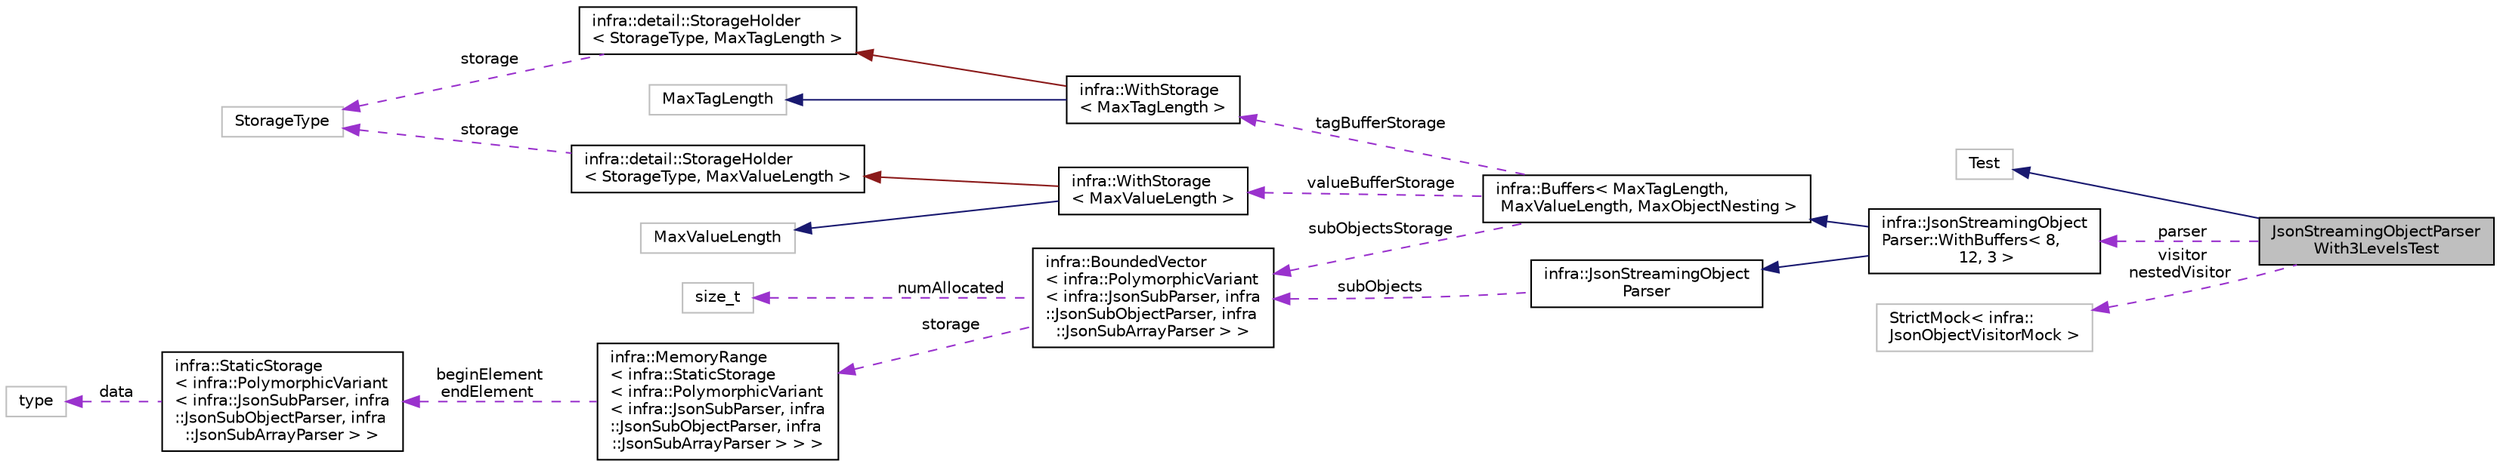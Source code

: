 digraph "JsonStreamingObjectParserWith3LevelsTest"
{
 // INTERACTIVE_SVG=YES
  edge [fontname="Helvetica",fontsize="10",labelfontname="Helvetica",labelfontsize="10"];
  node [fontname="Helvetica",fontsize="10",shape=record];
  rankdir="LR";
  Node2 [label="JsonStreamingObjectParser\lWith3LevelsTest",height=0.2,width=0.4,color="black", fillcolor="grey75", style="filled", fontcolor="black"];
  Node3 -> Node2 [dir="back",color="midnightblue",fontsize="10",style="solid",fontname="Helvetica"];
  Node3 [label="Test",height=0.2,width=0.4,color="grey75", fillcolor="white", style="filled"];
  Node4 -> Node2 [dir="back",color="darkorchid3",fontsize="10",style="dashed",label=" parser" ,fontname="Helvetica"];
  Node4 [label="infra::JsonStreamingObject\lParser::WithBuffers\< 8,\l 12, 3 \>",height=0.2,width=0.4,color="black", fillcolor="white", style="filled",URL="$d9/de6/structinfra_1_1_json_streaming_object_parser_1_1_with_buffers.html"];
  Node5 -> Node4 [dir="back",color="midnightblue",fontsize="10",style="solid",fontname="Helvetica"];
  Node5 [label="infra::Buffers\< MaxTagLength,\l MaxValueLength, MaxObjectNesting \>",height=0.2,width=0.4,color="black", fillcolor="white", style="filled",URL="$dd/def/structinfra_1_1_buffers.html"];
  Node6 -> Node5 [dir="back",color="darkorchid3",fontsize="10",style="dashed",label=" valueBufferStorage" ,fontname="Helvetica"];
  Node6 [label="infra::WithStorage\l\< MaxValueLength \>",height=0.2,width=0.4,color="black", fillcolor="white", style="filled",URL="$d2/d40/classinfra_1_1_with_storage.html"];
  Node7 -> Node6 [dir="back",color="firebrick4",fontsize="10",style="solid",fontname="Helvetica"];
  Node7 [label="infra::detail::StorageHolder\l\< StorageType, MaxValueLength \>",height=0.2,width=0.4,color="black", fillcolor="white", style="filled",URL="$d9/d00/classinfra_1_1detail_1_1_storage_holder.html"];
  Node8 -> Node7 [dir="back",color="darkorchid3",fontsize="10",style="dashed",label=" storage" ,fontname="Helvetica"];
  Node8 [label="StorageType",height=0.2,width=0.4,color="grey75", fillcolor="white", style="filled"];
  Node9 -> Node6 [dir="back",color="midnightblue",fontsize="10",style="solid",fontname="Helvetica"];
  Node9 [label="MaxValueLength",height=0.2,width=0.4,color="grey75", fillcolor="white", style="filled"];
  Node10 -> Node5 [dir="back",color="darkorchid3",fontsize="10",style="dashed",label=" subObjectsStorage" ,fontname="Helvetica"];
  Node10 [label="infra::BoundedVector\l\< infra::PolymorphicVariant\l\< infra::JsonSubParser, infra\l::JsonSubObjectParser, infra\l::JsonSubArrayParser \> \>",height=0.2,width=0.4,color="black", fillcolor="white", style="filled",URL="$dc/de7/classinfra_1_1_bounded_vector.html"];
  Node11 -> Node10 [dir="back",color="darkorchid3",fontsize="10",style="dashed",label=" storage" ,fontname="Helvetica"];
  Node11 [label="infra::MemoryRange\l\< infra::StaticStorage\l\< infra::PolymorphicVariant\l\< infra::JsonSubParser, infra\l::JsonSubObjectParser, infra\l::JsonSubArrayParser \> \> \>",height=0.2,width=0.4,color="black", fillcolor="white", style="filled",URL="$d0/d6d/classinfra_1_1_memory_range.html"];
  Node12 -> Node11 [dir="back",color="darkorchid3",fontsize="10",style="dashed",label=" beginElement\nendElement" ,fontname="Helvetica"];
  Node12 [label="infra::StaticStorage\l\< infra::PolymorphicVariant\l\< infra::JsonSubParser, infra\l::JsonSubObjectParser, infra\l::JsonSubArrayParser \> \>",height=0.2,width=0.4,color="black", fillcolor="white", style="filled",URL="$d0/d8c/classinfra_1_1_static_storage.html"];
  Node13 -> Node12 [dir="back",color="darkorchid3",fontsize="10",style="dashed",label=" data" ,fontname="Helvetica"];
  Node13 [label="type",height=0.2,width=0.4,color="grey75", fillcolor="white", style="filled"];
  Node14 -> Node10 [dir="back",color="darkorchid3",fontsize="10",style="dashed",label=" numAllocated" ,fontname="Helvetica"];
  Node14 [label="size_t",height=0.2,width=0.4,color="grey75", fillcolor="white", style="filled"];
  Node15 -> Node5 [dir="back",color="darkorchid3",fontsize="10",style="dashed",label=" tagBufferStorage" ,fontname="Helvetica"];
  Node15 [label="infra::WithStorage\l\< MaxTagLength \>",height=0.2,width=0.4,color="black", fillcolor="white", style="filled",URL="$d2/d40/classinfra_1_1_with_storage.html"];
  Node16 -> Node15 [dir="back",color="firebrick4",fontsize="10",style="solid",fontname="Helvetica"];
  Node16 [label="infra::detail::StorageHolder\l\< StorageType, MaxTagLength \>",height=0.2,width=0.4,color="black", fillcolor="white", style="filled",URL="$d9/d00/classinfra_1_1detail_1_1_storage_holder.html"];
  Node8 -> Node16 [dir="back",color="darkorchid3",fontsize="10",style="dashed",label=" storage" ,fontname="Helvetica"];
  Node17 -> Node15 [dir="back",color="midnightblue",fontsize="10",style="solid",fontname="Helvetica"];
  Node17 [label="MaxTagLength",height=0.2,width=0.4,color="grey75", fillcolor="white", style="filled"];
  Node18 -> Node4 [dir="back",color="midnightblue",fontsize="10",style="solid",fontname="Helvetica"];
  Node18 [label="infra::JsonStreamingObject\lParser",height=0.2,width=0.4,color="black", fillcolor="white", style="filled",URL="$d3/d88/classinfra_1_1_json_streaming_object_parser.html"];
  Node10 -> Node18 [dir="back",color="darkorchid3",fontsize="10",style="dashed",label=" subObjects" ,fontname="Helvetica"];
  Node19 -> Node2 [dir="back",color="darkorchid3",fontsize="10",style="dashed",label=" visitor\nnestedVisitor" ,fontname="Helvetica"];
  Node19 [label="StrictMock\< infra::\lJsonObjectVisitorMock \>",height=0.2,width=0.4,color="grey75", fillcolor="white", style="filled"];
}
